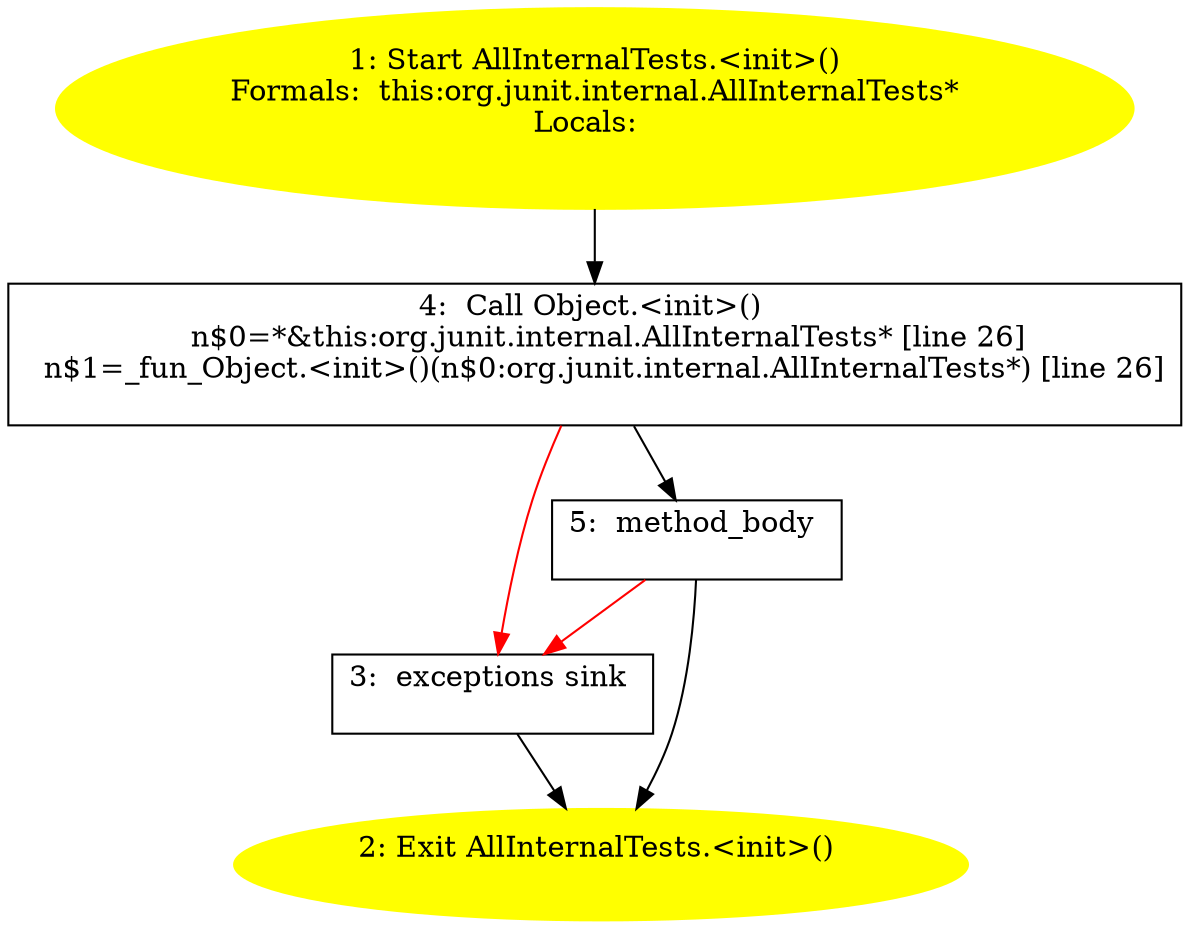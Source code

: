 /* @generated */
digraph cfg {
"org.junit.internal.AllInternalTests.<init>().e7eee098d5a4bdbfa88bd67caabd9da8_1" [label="1: Start AllInternalTests.<init>()\nFormals:  this:org.junit.internal.AllInternalTests*\nLocals:  \n  " color=yellow style=filled]
	

	 "org.junit.internal.AllInternalTests.<init>().e7eee098d5a4bdbfa88bd67caabd9da8_1" -> "org.junit.internal.AllInternalTests.<init>().e7eee098d5a4bdbfa88bd67caabd9da8_4" ;
"org.junit.internal.AllInternalTests.<init>().e7eee098d5a4bdbfa88bd67caabd9da8_2" [label="2: Exit AllInternalTests.<init>() \n  " color=yellow style=filled]
	

"org.junit.internal.AllInternalTests.<init>().e7eee098d5a4bdbfa88bd67caabd9da8_3" [label="3:  exceptions sink \n  " shape="box"]
	

	 "org.junit.internal.AllInternalTests.<init>().e7eee098d5a4bdbfa88bd67caabd9da8_3" -> "org.junit.internal.AllInternalTests.<init>().e7eee098d5a4bdbfa88bd67caabd9da8_2" ;
"org.junit.internal.AllInternalTests.<init>().e7eee098d5a4bdbfa88bd67caabd9da8_4" [label="4:  Call Object.<init>() \n   n$0=*&this:org.junit.internal.AllInternalTests* [line 26]\n  n$1=_fun_Object.<init>()(n$0:org.junit.internal.AllInternalTests*) [line 26]\n " shape="box"]
	

	 "org.junit.internal.AllInternalTests.<init>().e7eee098d5a4bdbfa88bd67caabd9da8_4" -> "org.junit.internal.AllInternalTests.<init>().e7eee098d5a4bdbfa88bd67caabd9da8_5" ;
	 "org.junit.internal.AllInternalTests.<init>().e7eee098d5a4bdbfa88bd67caabd9da8_4" -> "org.junit.internal.AllInternalTests.<init>().e7eee098d5a4bdbfa88bd67caabd9da8_3" [color="red" ];
"org.junit.internal.AllInternalTests.<init>().e7eee098d5a4bdbfa88bd67caabd9da8_5" [label="5:  method_body \n  " shape="box"]
	

	 "org.junit.internal.AllInternalTests.<init>().e7eee098d5a4bdbfa88bd67caabd9da8_5" -> "org.junit.internal.AllInternalTests.<init>().e7eee098d5a4bdbfa88bd67caabd9da8_2" ;
	 "org.junit.internal.AllInternalTests.<init>().e7eee098d5a4bdbfa88bd67caabd9da8_5" -> "org.junit.internal.AllInternalTests.<init>().e7eee098d5a4bdbfa88bd67caabd9da8_3" [color="red" ];
}
